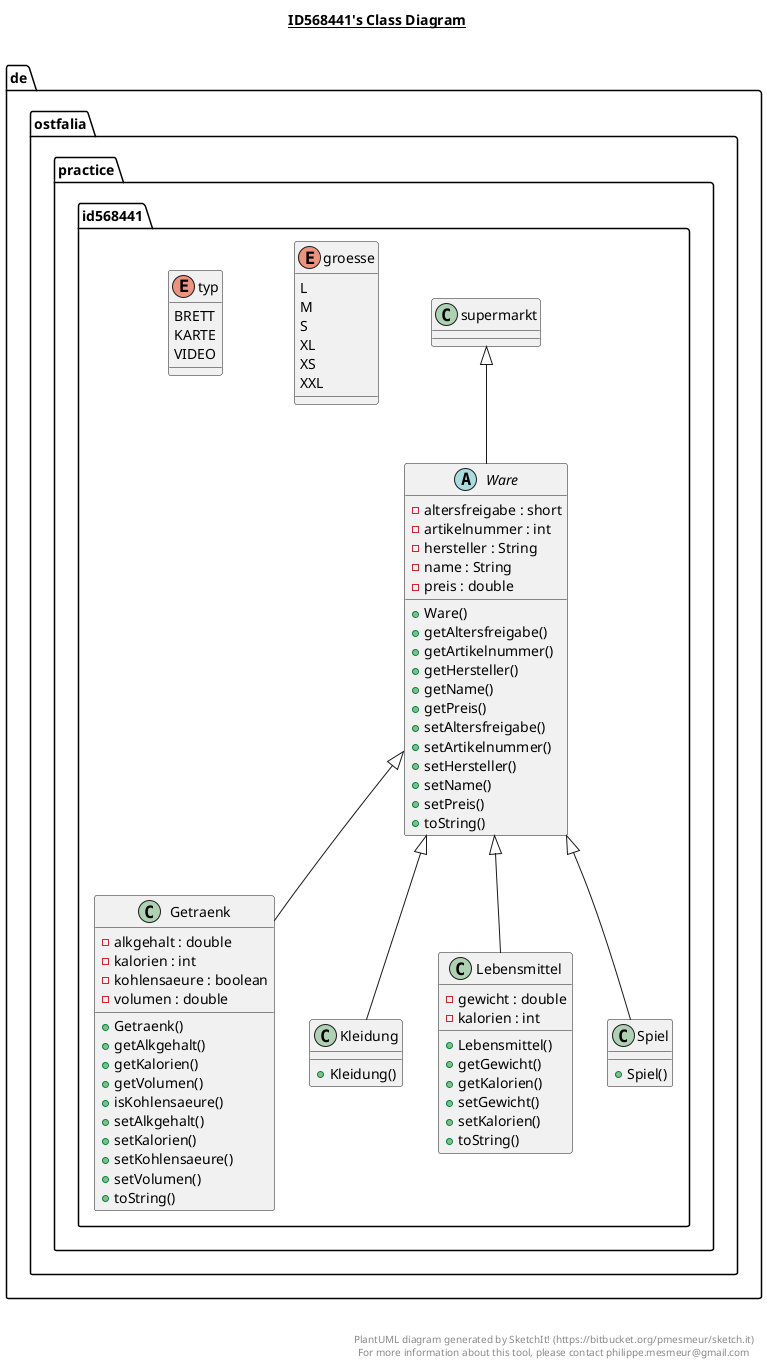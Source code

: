 @startuml

title __ID568441's Class Diagram__\n

  namespace de.ostfalia.practice.id568441 {
    class de.ostfalia.practice.id568441.Getraenk {
        - alkgehalt : double
        - kalorien : int
        - kohlensaeure : boolean
        - volumen : double
        + Getraenk()
        + getAlkgehalt()
        + getKalorien()
        + getVolumen()
        + isKohlensaeure()
        + setAlkgehalt()
        + setKalorien()
        + setKohlensaeure()
        + setVolumen()
        + toString()
    }
  }
  

  namespace de.ostfalia.practice.id568441 {
    class de.ostfalia.practice.id568441.Kleidung {
        + Kleidung()
    }
  }
  

  namespace de.ostfalia.practice.id568441 {
    enum groesse {
      L
      M
      S
      XL
      XS
      XXL
    }
  }
  

  namespace de.ostfalia.practice.id568441 {
    class de.ostfalia.practice.id568441.Lebensmittel {
        - gewicht : double
        - kalorien : int
        + Lebensmittel()
        + getGewicht()
        + getKalorien()
        + setGewicht()
        + setKalorien()
        + toString()
    }
  }
  

  namespace de.ostfalia.practice.id568441 {
    class de.ostfalia.practice.id568441.Spiel {
        + Spiel()
    }
  }
  

  namespace de.ostfalia.practice.id568441 {
    enum typ {
      BRETT
      KARTE
      VIDEO
    }
  }
  

  namespace de.ostfalia.practice.id568441 {
    abstract class de.ostfalia.practice.id568441.Ware {
        - altersfreigabe : short
        - artikelnummer : int
        - hersteller : String
        - name : String
        - preis : double
        + Ware()
        + getAltersfreigabe()
        + getArtikelnummer()
        + getHersteller()
        + getName()
        + getPreis()
        + setAltersfreigabe()
        + setArtikelnummer()
        + setHersteller()
        + setName()
        + setPreis()
        + toString()
    }
  }
  

  namespace de.ostfalia.practice.id568441 {
    class de.ostfalia.practice.id568441.supermarkt {
    }
  }
  

  de.ostfalia.practice.id568441.Getraenk -up-|> de.ostfalia.practice.id568441.Ware
  de.ostfalia.practice.id568441.Kleidung -up-|> de.ostfalia.practice.id568441.Ware
  de.ostfalia.practice.id568441.Kleidung +-down- de.ostfalia.practice.id568441.Kleidung.groesse
  de.ostfalia.practice.id568441.Lebensmittel -up-|> de.ostfalia.practice.id568441.Ware
  de.ostfalia.practice.id568441.Spiel -up-|> de.ostfalia.practice.id568441.Ware
  de.ostfalia.practice.id568441.Spiel +-down- de.ostfalia.practice.id568441.Spiel.typ
  de.ostfalia.practice.id568441.Ware -up-|> de.ostfalia.practice.id568441.supermarkt


right footer


PlantUML diagram generated by SketchIt! (https://bitbucket.org/pmesmeur/sketch.it)
For more information about this tool, please contact philippe.mesmeur@gmail.com
endfooter

@enduml
